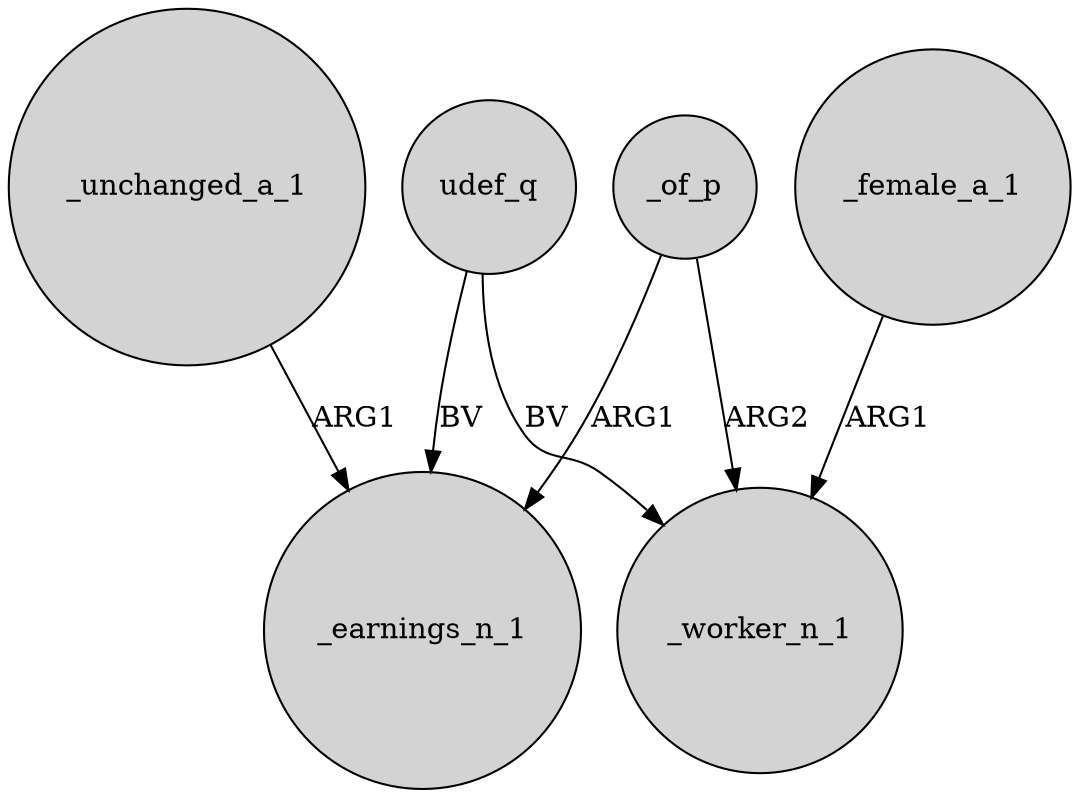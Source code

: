 digraph {
	node [shape=circle style=filled]
	_unchanged_a_1 -> _earnings_n_1 [label=ARG1]
	_female_a_1 -> _worker_n_1 [label=ARG1]
	_of_p -> _worker_n_1 [label=ARG2]
	_of_p -> _earnings_n_1 [label=ARG1]
	udef_q -> _worker_n_1 [label=BV]
	udef_q -> _earnings_n_1 [label=BV]
}
